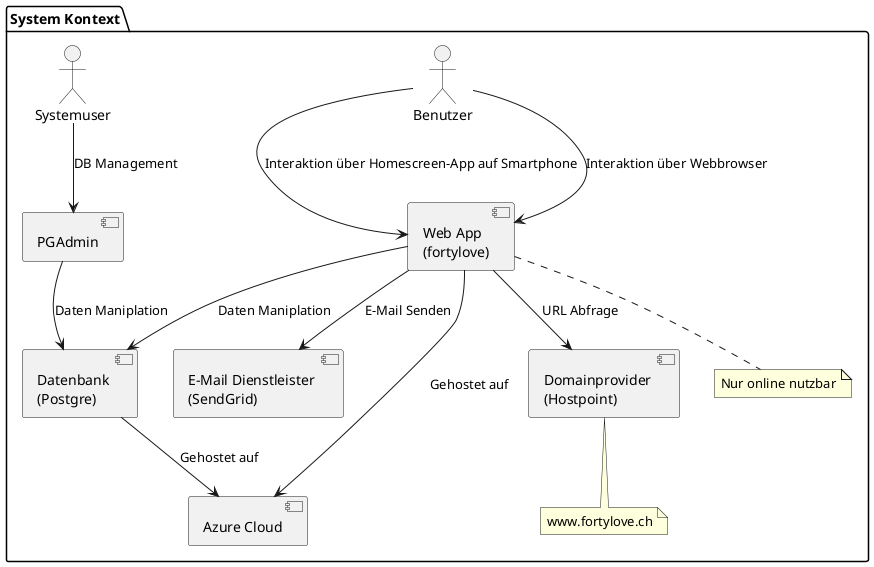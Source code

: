 @startuml
package "System Kontext" {

    [Web App \n(fortylove)] as App
    [Datenbank \n(Postgre)] as DB
    [E-Mail Dienstleister \n(SendGrid)] as Email
    [Azure Cloud] as Azure
    [Domainprovider \n(Hostpoint)] as URL
    note bottom of URL: www.fortylove.ch
    [PGAdmin] as PGAdminTool

    App --> DB: Daten Maniplation
    App --> Email: E-Mail Senden
    App --> URL: URL Abfrage
    PGAdminTool --> DB: Daten Maniplation

    App -down-> Azure: Gehostet auf
    DB -down-> Azure: Gehostet auf

    note bottom of App: Nur online nutzbar

    :Benutzer: as User
    User --> App: Interaktion über Homescreen-App auf Smartphone
    User --> App: Interaktion über Webbrowser

    :Systemuser: as SystemUser
    SystemUser --> PGAdminTool: DB Management
}
@enduml
